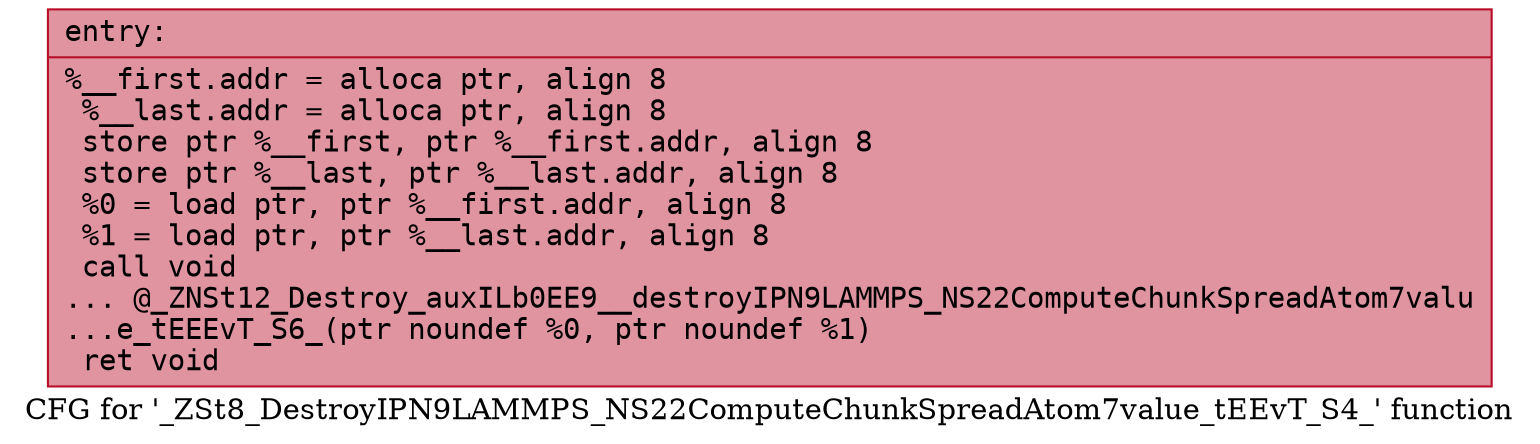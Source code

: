 digraph "CFG for '_ZSt8_DestroyIPN9LAMMPS_NS22ComputeChunkSpreadAtom7value_tEEvT_S4_' function" {
	label="CFG for '_ZSt8_DestroyIPN9LAMMPS_NS22ComputeChunkSpreadAtom7value_tEEvT_S4_' function";

	Node0x55a8964791c0 [shape=record,color="#b70d28ff", style=filled, fillcolor="#b70d2870" fontname="Courier",label="{entry:\l|  %__first.addr = alloca ptr, align 8\l  %__last.addr = alloca ptr, align 8\l  store ptr %__first, ptr %__first.addr, align 8\l  store ptr %__last, ptr %__last.addr, align 8\l  %0 = load ptr, ptr %__first.addr, align 8\l  %1 = load ptr, ptr %__last.addr, align 8\l  call void\l... @_ZNSt12_Destroy_auxILb0EE9__destroyIPN9LAMMPS_NS22ComputeChunkSpreadAtom7valu\l...e_tEEEvT_S6_(ptr noundef %0, ptr noundef %1)\l  ret void\l}"];
}

